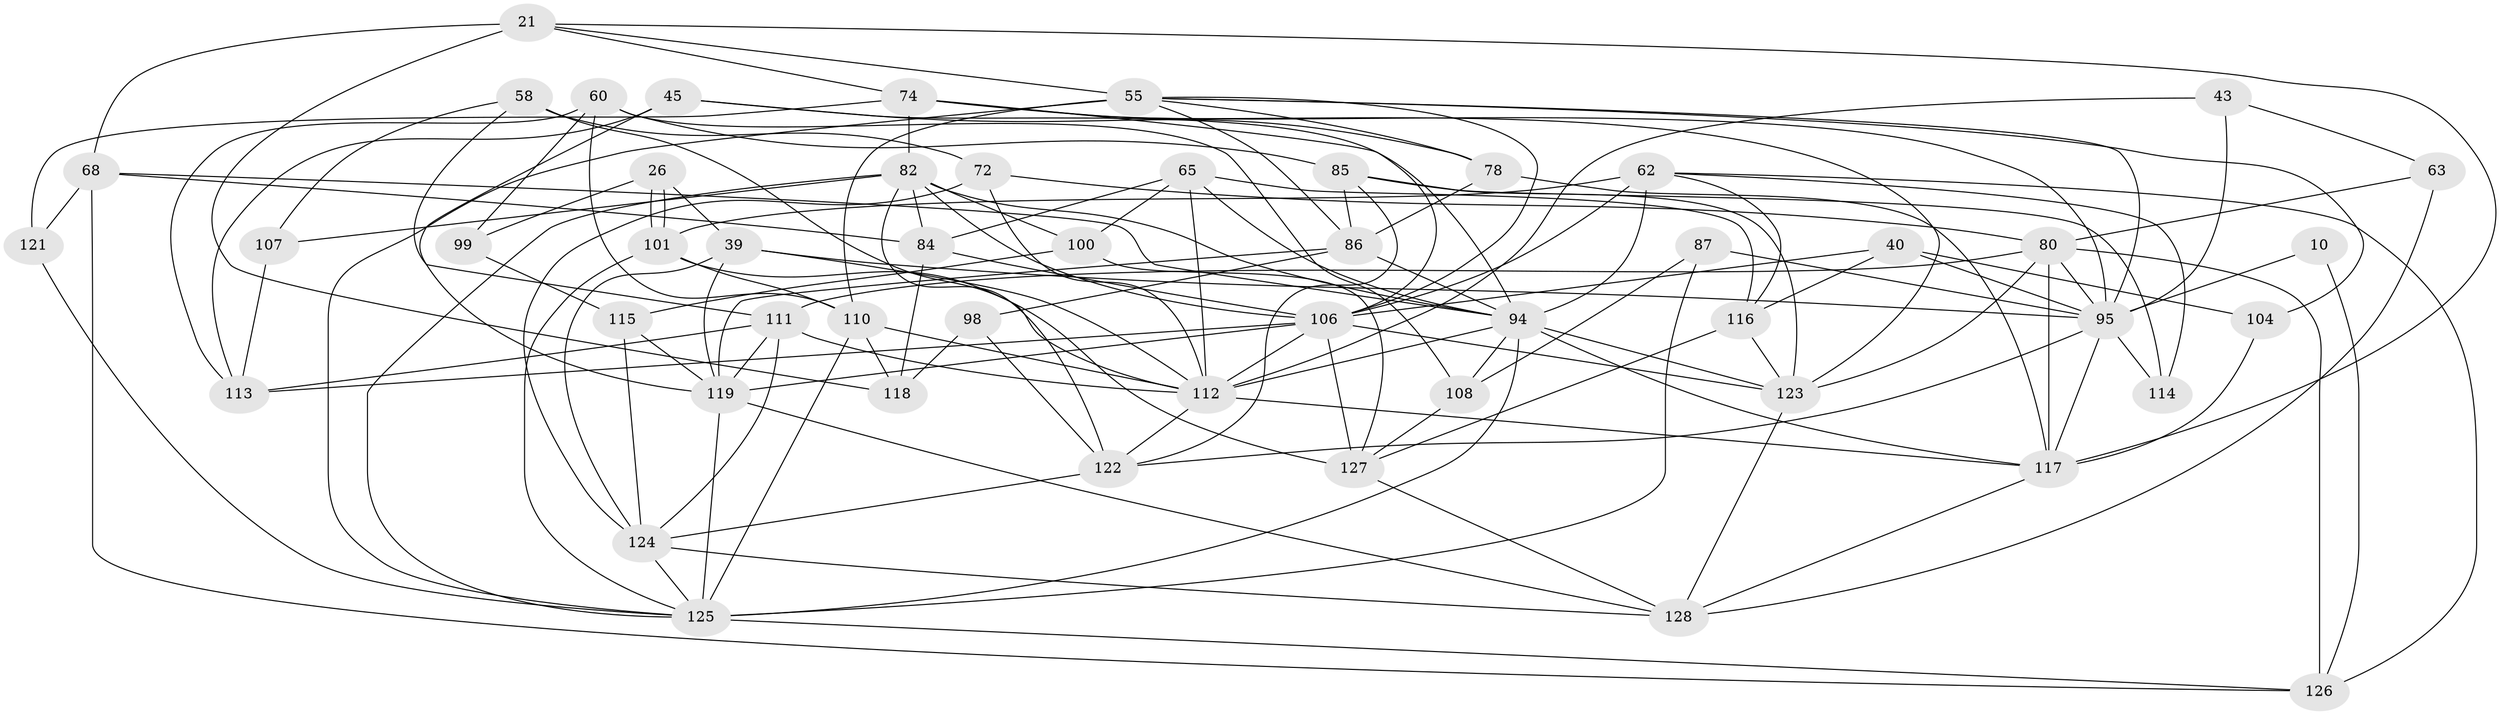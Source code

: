 // original degree distribution, {4: 0.28125, 3: 0.328125, 6: 0.0703125, 2: 0.0703125, 5: 0.2265625, 8: 0.0078125, 10: 0.0078125, 7: 0.0078125}
// Generated by graph-tools (version 1.1) at 2025/53/03/04/25 21:53:31]
// undirected, 51 vertices, 140 edges
graph export_dot {
graph [start="1"]
  node [color=gray90,style=filled];
  10;
  21;
  26;
  39;
  40;
  43;
  45;
  55 [super="+23+52"];
  58;
  60 [super="+35+17"];
  62 [super="+61"];
  63 [super="+44"];
  65;
  68 [super="+49"];
  72;
  74 [super="+33"];
  78 [super="+11"];
  80 [super="+24"];
  82 [super="+75"];
  84;
  85 [super="+66"];
  86 [super="+73+76"];
  87;
  94 [super="+83+42"];
  95 [super="+70"];
  98 [super="+7"];
  99 [super="+34"];
  100;
  101 [super="+51"];
  104;
  106 [super="+22+27+28+67+103"];
  107;
  108;
  110 [super="+50"];
  111 [super="+90+105+8"];
  112 [super="+16+30+81+69"];
  113 [super="+37"];
  114;
  115;
  116 [super="+102"];
  117 [super="+89+41+59"];
  118;
  119 [super="+38+91"];
  121;
  122 [super="+92+53"];
  123 [super="+96"];
  124 [super="+120+77"];
  125 [super="+14+18+97"];
  126 [super="+93"];
  127 [super="+109"];
  128 [super="+88"];
  10 -- 126;
  10 -- 95 [weight=2];
  21 -- 74;
  21 -- 68 [weight=2];
  21 -- 118;
  21 -- 55;
  21 -- 117;
  26 -- 101 [weight=2];
  26 -- 101;
  26 -- 99 [weight=2];
  26 -- 39;
  39 -- 95;
  39 -- 119;
  39 -- 112;
  39 -- 124;
  40 -- 104;
  40 -- 95 [weight=2];
  40 -- 106;
  40 -- 116;
  43 -- 63 [weight=2];
  43 -- 95 [weight=2];
  43 -- 112;
  45 -- 78;
  45 -- 113 [weight=2];
  45 -- 119;
  45 -- 94;
  55 -- 106;
  55 -- 95;
  55 -- 78;
  55 -- 125 [weight=2];
  55 -- 110 [weight=2];
  55 -- 104;
  55 -- 86;
  58 -- 111;
  58 -- 107;
  58 -- 72;
  58 -- 127 [weight=2];
  60 -- 110 [weight=2];
  60 -- 99;
  60 -- 108;
  60 -- 85;
  60 -- 113;
  62 -- 101 [weight=2];
  62 -- 114;
  62 -- 126;
  62 -- 94 [weight=3];
  62 -- 116;
  62 -- 106;
  63 -- 80;
  63 -- 128;
  65 -- 84;
  65 -- 100;
  65 -- 116;
  65 -- 94;
  65 -- 112;
  68 -- 121;
  68 -- 84;
  68 -- 126;
  68 -- 94;
  72 -- 80;
  72 -- 112;
  72 -- 124;
  74 -- 82 [weight=2];
  74 -- 121;
  74 -- 95;
  74 -- 123;
  74 -- 106;
  78 -- 117;
  78 -- 86 [weight=2];
  80 -- 95;
  80 -- 126 [weight=2];
  80 -- 123 [weight=2];
  80 -- 117 [weight=2];
  80 -- 111;
  82 -- 84 [weight=2];
  82 -- 107 [weight=2];
  82 -- 100;
  82 -- 94;
  82 -- 125;
  82 -- 106;
  82 -- 122 [weight=2];
  84 -- 118;
  84 -- 106;
  85 -- 114;
  85 -- 123;
  85 -- 86;
  85 -- 122;
  86 -- 98 [weight=2];
  86 -- 119 [weight=3];
  86 -- 94 [weight=2];
  87 -- 108;
  87 -- 95;
  87 -- 125 [weight=2];
  94 -- 108;
  94 -- 125 [weight=2];
  94 -- 123;
  94 -- 117;
  94 -- 112;
  95 -- 114;
  95 -- 117 [weight=2];
  95 -- 122;
  98 -- 118;
  98 -- 122 [weight=2];
  99 -- 115;
  100 -- 115;
  100 -- 127;
  101 -- 112;
  101 -- 125;
  101 -- 110;
  104 -- 117;
  106 -- 113;
  106 -- 123;
  106 -- 127 [weight=2];
  106 -- 112 [weight=2];
  106 -- 119;
  107 -- 113;
  108 -- 127;
  110 -- 118;
  110 -- 112 [weight=2];
  110 -- 125;
  111 -- 119;
  111 -- 112 [weight=2];
  111 -- 124 [weight=3];
  111 -- 113;
  112 -- 117 [weight=2];
  112 -- 122;
  115 -- 119;
  115 -- 124;
  116 -- 123;
  116 -- 127;
  117 -- 128;
  119 -- 125;
  119 -- 128;
  121 -- 125;
  122 -- 124;
  123 -- 128;
  124 -- 128;
  124 -- 125;
  125 -- 126;
  127 -- 128;
}
